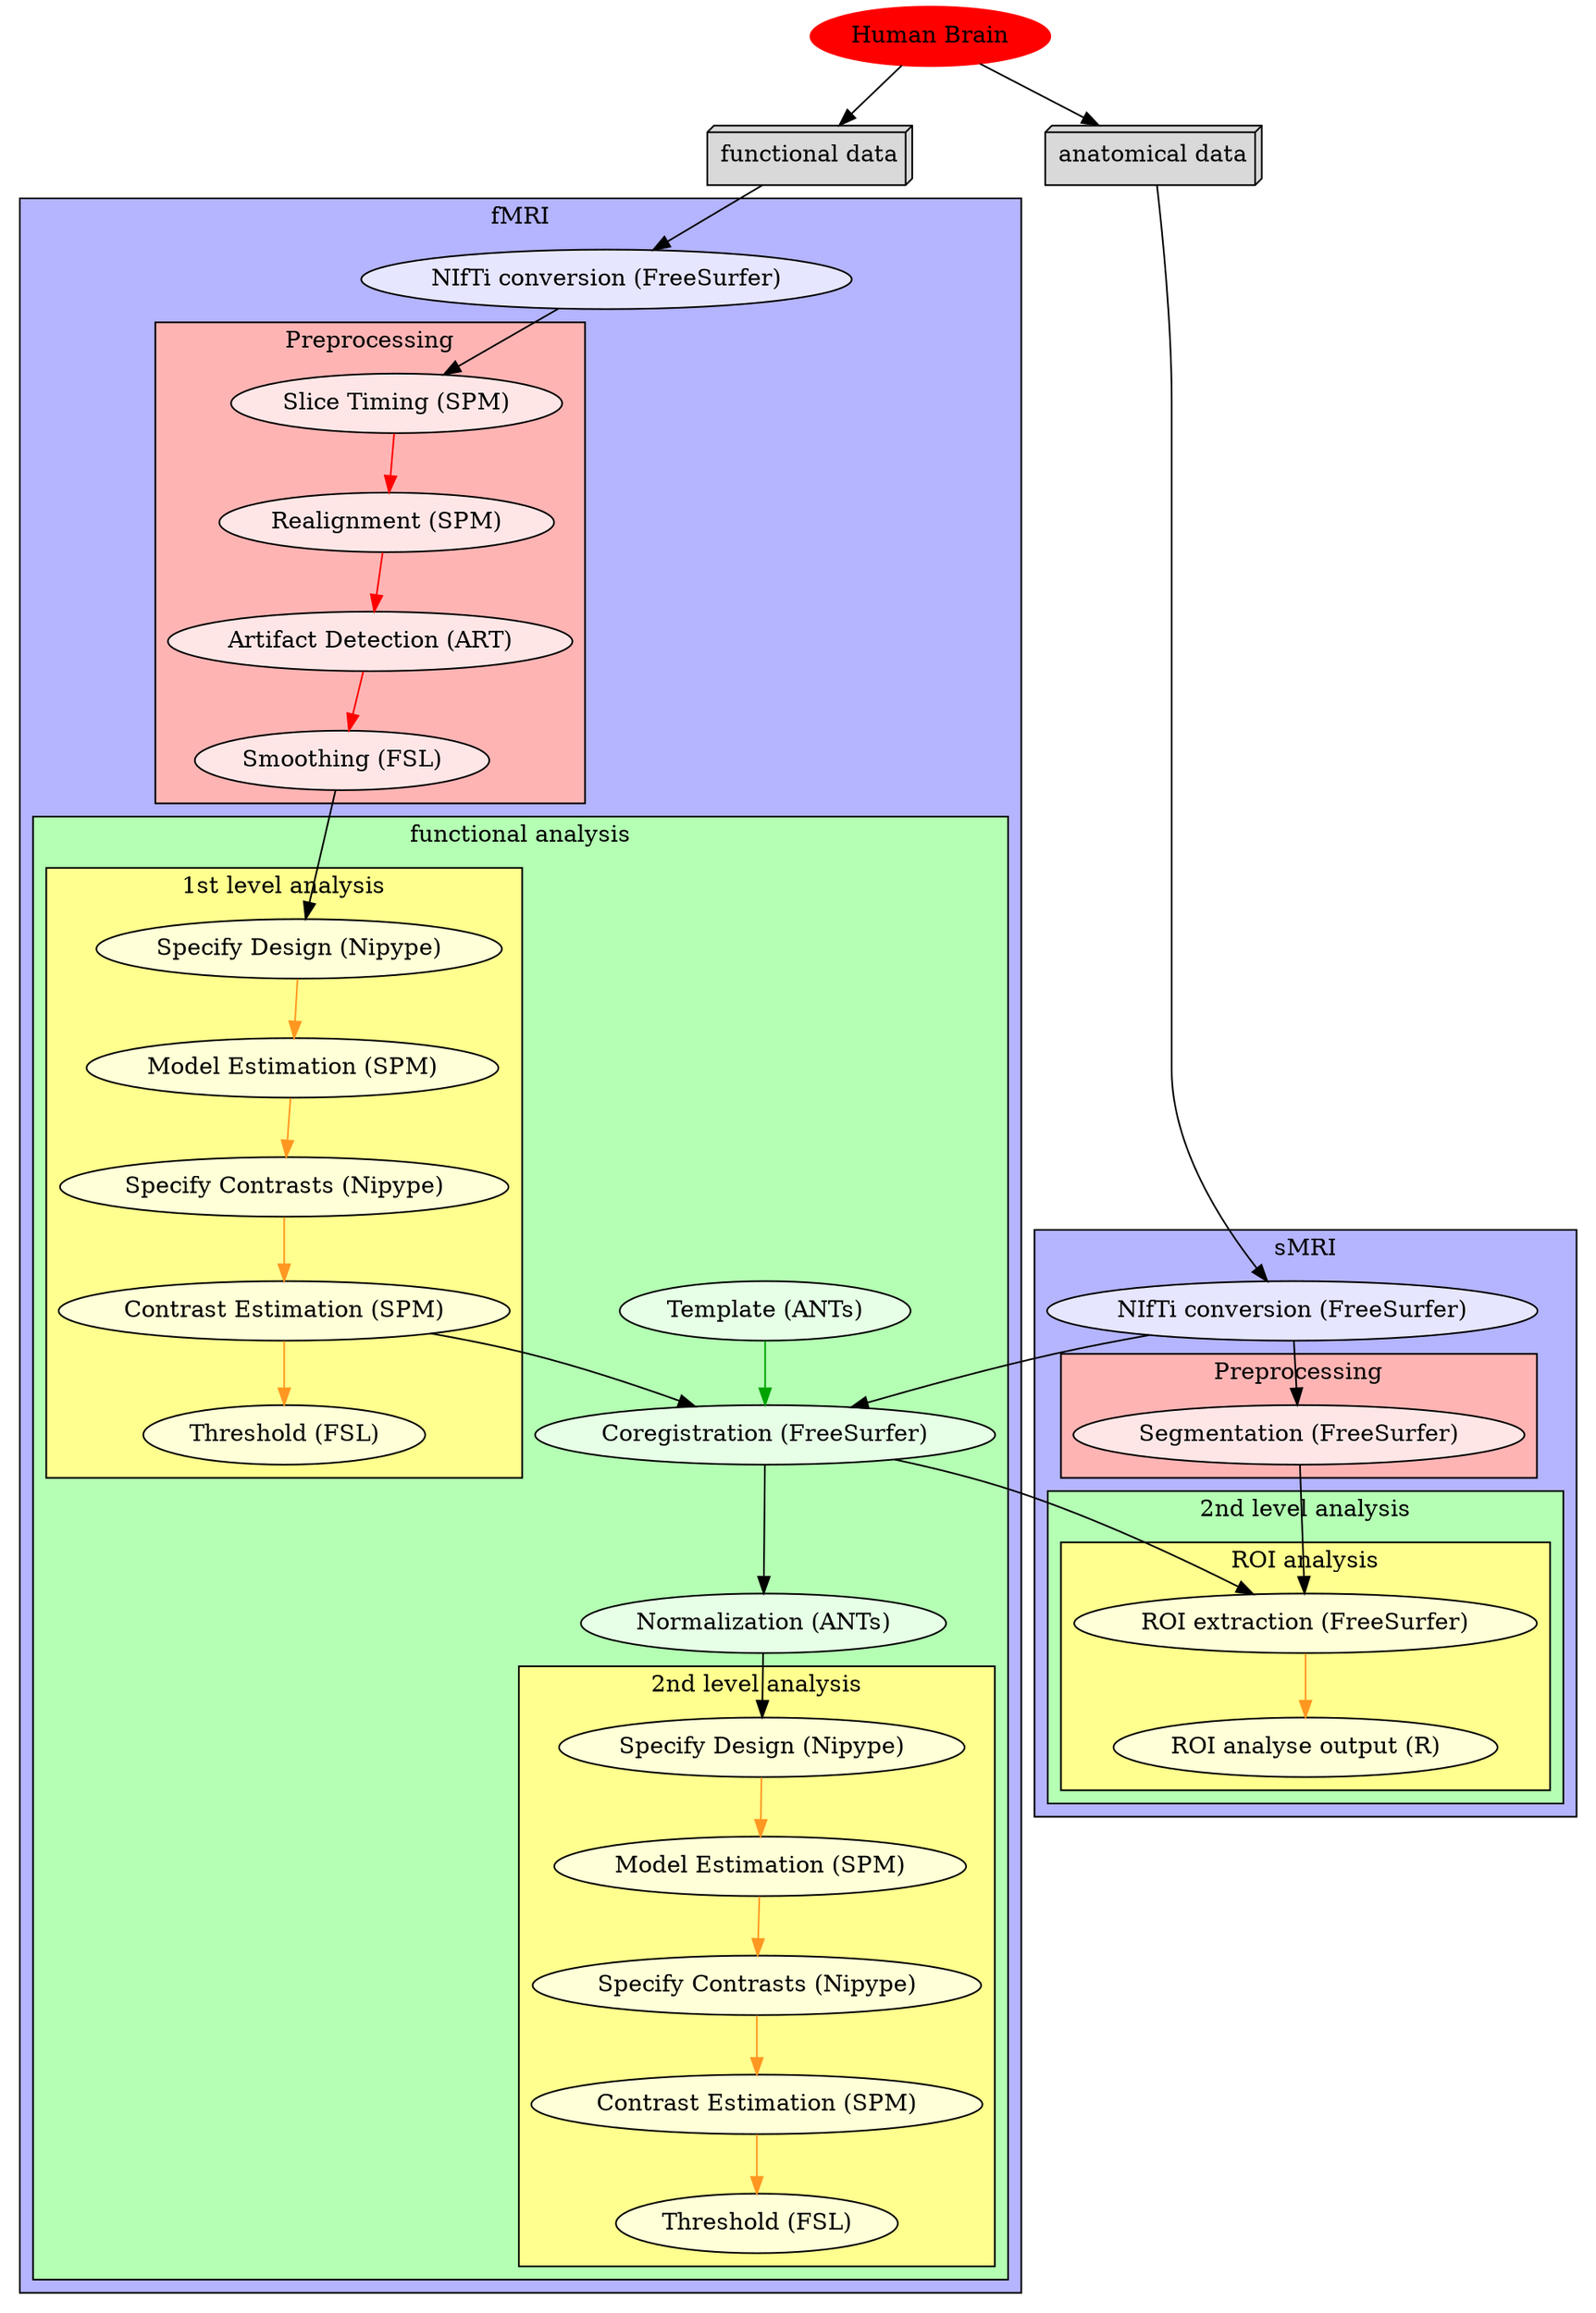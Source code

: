 digraph {
  brain[label="Human Brain",style=filled, color=red];
  structuralData[label="anatomical data", shape=box3d,style=filled, color=black, colorscheme=greys7 fillcolor=2];
  functionalData[label="functional data", shape=box3d,style=filled, color=black, colorscheme=greys7 fillcolor=2];
  subgraph cluster_structuralflow {
      style=filled;
      fillcolor="#B4B4FF";
      label="sMRI";
    T1_image[label="NIfTi conversion (FreeSurfer)", style=filled, fillcolor="#E6E6FF"];
    subgraph cluster_anatomy_preproc {
            edge [color="#FF0000"];
            style=filled;
            fillcolor="#FFB4B4";
            label="Preprocessing";
        segmentation[label="Segmentation (FreeSurfer)", style=filled, fillcolor="#FFE6E6"];
    }
    subgraph cluster_anatomy_analysis {
        edge [color="#00A300"];
        style=filled;
        fillcolor="#B4FFB4";
        label="2nd level analysis";
      subgraph cluster_anatomy_1st {
              edge [color="#FF9721"];
              style=filled;
              fillcolor="#FFFF8F";
              label="ROI analysis";
          roi[label="ROI extraction (FreeSurfer)", style=filled, fillcolor="#FFFFD8"];
          anatomy_estimation[label="ROI analyse output (R)", style=filled, fillcolor="#FFFFD8"];
          roi -> anatomy_estimation;
      }
    }
  }
  subgraph cluster_functionalflow {
      style=filled;
      fillcolor="#B4B4FF";
      label="fMRI";
    T2_image[label="NIfTi conversion (FreeSurfer)", style=filled, fillcolor="#E6E6FF"];
    subgraph cluster_functional_preproc {
            edge [color="#FF0000"];
            style=filled;
            fillcolor="#FFB4B4";
            label="Preprocessing";
        slicetiming[label="Slice Timing (SPM)", style=filled, fillcolor="#FFE6E6"];
        realignment[label="Realignment (SPM)", style=filled, fillcolor="#FFE6E6"];
        artifactdetect[label="Artifact Detection (ART)", style=filled, fillcolor="#FFE6E6"];
        smoothing[label="Smoothing (FSL)", style=filled, fillcolor="#FFE6E6"];
        slicetiming -> realignment;
        realignment -> artifactdetect;
        artifactdetect -> smoothing;
    }
    subgraph cluster_functional_analysis {
        edge [color="#00A300"];
        style=filled;
        fillcolor="#B4FFB4";
        label="functional analysis";
      subgraph cluster_functional_1st {
              edge [color="#FF9721"];
              style=filled;
              fillcolor="#FFFF8F";
              label="1st level analysis";
          modelspec1[label="Specify Design (Nipype)", style=filled, fillcolor="#FFFFD8"];
          modelest1[label="Model Estimation (SPM)", style=filled, fillcolor="#FFFFD8"];
          contrastspec1[label="Specify Contrasts (Nipype)", style=filled, fillcolor="#FFFFD8"];
          contrast1[label="Contrast Estimation (SPM)", style=filled, fillcolor="#FFFFD8"];
          thresh1[label="Threshold (FSL)", style=filled, fillcolor="#FFFFD8"];

          modelspec1 -> modelest1 -> contrastspec1 -> contrast1 -> thresh1;

      }
      subgraph cluster_functional_2nd {
              edge [color="#FF9721"];
              style=filled;
              fillcolor="#FFFF8F";
              label="2nd level analysis";
          modelspec2[label="Specify Design (Nipype)", style=filled, fillcolor="#FFFFD8"];
          modelest2[label="Model Estimation (SPM)", style=filled, fillcolor="#FFFFD8"];
          contrastspec2[label="Specify Contrasts (Nipype)", style=filled, fillcolor="#FFFFD8"];
          contrast2[label="Contrast Estimation (SPM)", style=filled, fillcolor="#FFFFD8"];
          thresh2[label="Threshold (FSL)", style=filled, fillcolor="#FFFFD8"];

          modelspec2 -> modelest2 -> contrastspec2 -> contrast2 -> thresh2;
      }
    coregistration[label="Coregistration (FreeSurfer)", style=filled, fillcolor="#E6FFE6"];
    normalization[label="Normalization (ANTs)", style=filled, fillcolor="#E6FFE6"];
    template[label="Template (ANTs)", style=filled, fillcolor="#E6FFE6"];
    template -> coregistration;
    }
  }
  
  brain -> structuralData -> T1_image;
  brain -> functionalData -> T2_image;
  T1_image -> segmentation;
  T1_image -> coregistration;
  T2_image -> slicetiming;
  contrast1 -> coregistration;
  smoothing -> modelspec1;
  coregistration -> roi;
  coregistration -> normalization;
  normalization -> modelspec2;
  segmentation -> roi;
}
